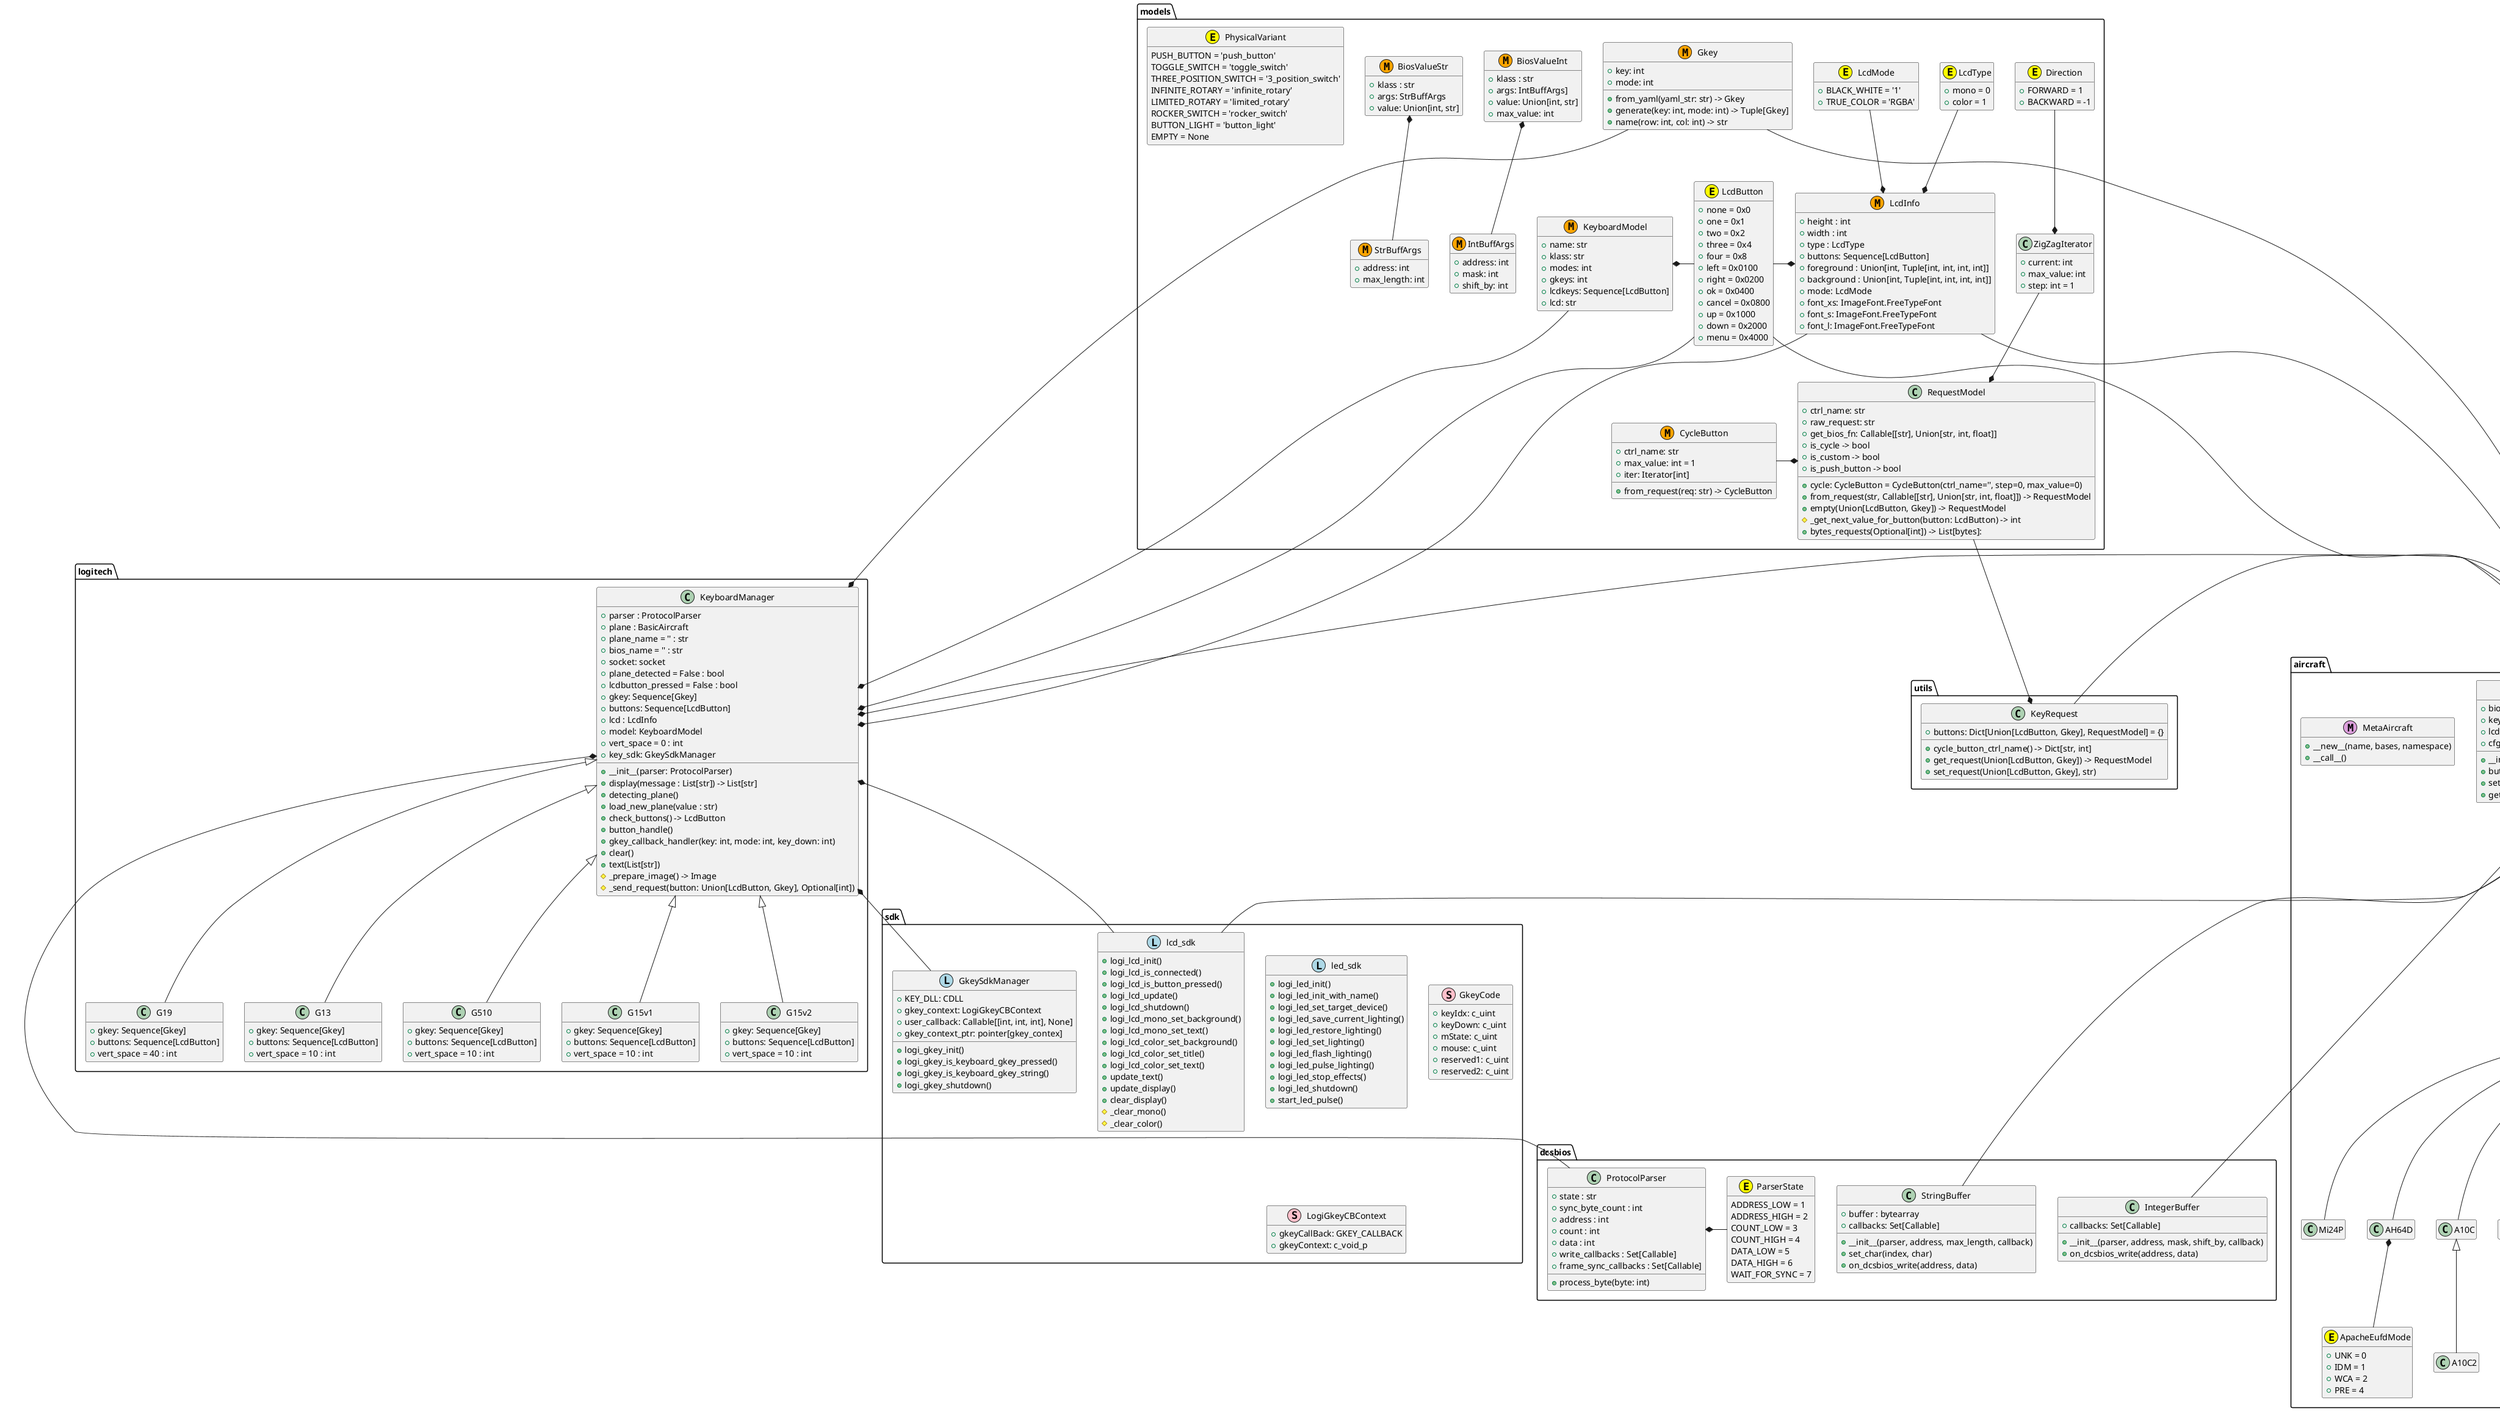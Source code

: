 @startuml
hide empty members

package dcsbios {
    class ProtocolParser {
        + state : str
        + sync_byte_count : int
        + address : int
        + count : int
        + data : int
        + write_callbacks : Set[Callable]
        + frame_sync_callbacks : Set[Callable]
        + process_byte(byte: int)
    }
    class StringBuffer {
        + buffer : bytearray
        + callbacks: Set[Callable]
        + __init__(parser, address, max_length, callback)
        + set_char(index, char)
        + on_dcsbios_write(address, data)
    }
    class IntegerBuffer {
        + callbacks: Set[Callable]
        + __init__(parser, address, mask, shift_by, callback)
        + on_dcsbios_write(address, data)
    }
    class ParserState <<(E,yellow)>> {
        ADDRESS_LOW = 1
        ADDRESS_HIGH = 2
        COUNT_LOW = 3
        COUNT_HIGH = 4
        DATA_LOW = 5
        DATA_HIGH = 6
        WAIT_FOR_SYNC = 7
    }
    ProtocolParser *- ParserState
}

package logitech {
    KeyboardManager <|-- G13
    KeyboardManager <|-- G510
    KeyboardManager <|-- G15v1
    KeyboardManager <|-- G15v2
    KeyboardManager <|-- G19

    class KeyboardManager {
        + parser : ProtocolParser
        + plane : BasicAircraft
        + plane_name = '' : str
        + bios_name = '' : str
        + socket: socket
        + plane_detected = False : bool
        + lcdbutton_pressed = False : bool
        + gkey: Sequence[Gkey]
        + buttons: Sequence[LcdButton]
        + lcd : LcdInfo
        + model: KeyboardModel
        + vert_space = 0 : int
        + __init__(parser: ProtocolParser)
        + display(message : List[str]) -> List[str]
        + detecting_plane()
        + load_new_plane(value : str)
        + check_buttons() -> LcdButton
        + button_handle()
        + key_sdk: GkeySdkManager
        + gkey_callback_handler(key: int, mode: int, key_down: int)
        + clear()
        + text(List[str])
        # _prepare_image() -> Image
        # _send_request(button: Union[LcdButton, Gkey], Optional[int])
    }
    class G13 {
        + gkey: Sequence[Gkey]
        + buttons: Sequence[LcdButton]
        + vert_space = 10 : int
    }
    class G510 {
        + gkey: Sequence[Gkey]
        + buttons: Sequence[LcdButton]
        + vert_space = 10 : int
    }
    class G15v1 {
        + gkey: Sequence[Gkey]
        + buttons: Sequence[LcdButton]
        + vert_space = 10 : int
    }
    class G15v2 {
        + gkey: Sequence[Gkey]
        + buttons: Sequence[LcdButton]
        + vert_space = 10 : int
    }
    class G19 {
        + gkey: Sequence[Gkey]
        + buttons: Sequence[LcdButton]
        + vert_space = 40 : int
    }
}

package aircraft {
    BasicAircraft <|-- AdvancedAircraft
    AdvancedAircraft <|-- FA18Chornet
    AdvancedAircraft <|-- F16C50
    AdvancedAircraft <|-- F15ESE
    AdvancedAircraft <|-- Ka50
    Ka50 <|-- Ka503
    AdvancedAircraft <|-- Mi8MT
    AdvancedAircraft <|-- Mi24P
    AdvancedAircraft <|-- AH64D
    AdvancedAircraft <|-- A10C
    A10C <|-- A10C2
    AdvancedAircraft <|-- F14B
    F14B <|-- F14A135GR
    AdvancedAircraft <|-- AV8BNA
    AH64D *-- ApacheEufdMode

    class MetaAircraft <<(M,plum)>> {
        + __new__(name, bases, namespace)
        + __call__()
    }
    class BasicAircraft {
        + bios_data : Dict[str, BiosValue]
        + key_req: KeyRequest
        + lcd : LcdInfo
        + cfg: Dict[str, Union[str, int]]
        + __init__(lcd_type: LcdInfo)
        + button_request(button: Union[LcdButton, Gkey]) -> RequestModel
        + set_bios(selector: str, value: Union[str, int])
        + get_bios(selector: str) -> Union[str, int]
    }
    class AdvancedAircraft {
        # _debug_img : Iterator[int]
        + prepare_image() -> Image
        + {abstract} draw_for_lcd_mono(img: Image)
        + {abstract} draw_for_lcd_color(img: Image)
    }
    class ApacheEufdMode <<(E,yellow)>> {
        + UNK = 0
        + IDM = 1
        + WCA = 2
        + PRE = 4
    }
}

package utils {
    class KeyRequest {
        + buttons: Dict[Union[LcdButton, Gkey], RequestModel] = {}
        + cycle_button_ctrl_name() -> Dict[str, int]
        + get_request(Union[LcdButton, Gkey]) -> RequestModel
        + set_request(Union[LcdButton, Gkey], str)
    }
    KeyRequest -* BasicAircraft
}

package models {
    class Direction <<(E,yellow)>> {
        + FORWARD = 1
        + BACKWARD = -1
    }
    class ZigZagIterator {
        + current: int
        + max_value: int
        + step: int = 1
    }
    class CycleButton <<(M,orange)>> {
        + ctrl_name: str
        + max_value: int = 1
        + iter: Iterator[int]
        + from_request(req: str) -> CycleButton
    }
    class LcdInfo <<(M,orange)>> {
        + height : int
        + width : int
        + type : LcdType
        + buttons: Sequence[LcdButton]
        + foreground : Union[int, Tuple[int, int, int, int]]
        + background : Union[int, Tuple[int, int, int, int]]
        + mode: LcdMode
        + font_xs: ImageFont.FreeTypeFont
        + font_s: ImageFont.FreeTypeFont
        + font_l: ImageFont.FreeTypeFont
    }
    class LcdMode <<(E,yellow)>> {
        + BLACK_WHITE = '1'
        + TRUE_COLOR = 'RGBA'
    }
    class LcdType <<(E,yellow)>> {
        + mono = 0
        + color = 1
    }
    class Gkey <<(M,orange)>> {
        + key: int
        + mode: int
        + from_yaml(yaml_str: str) -> Gkey
        + generate(key: int, mode: int) -> Tuple[Gkey]
        + name(row: int, col: int) -> str
    }
    class LcdButton <<(E,yellow)>> {
        + none = 0x0
        + one = 0x1
        + two = 0x2
        + three = 0x4
        + four = 0x8
        + left = 0x0100
        + right = 0x0200
        + ok = 0x0400
        + cancel = 0x0800
        + up = 0x1000
        + down = 0x2000
        + menu = 0x4000
    }
    class IntBuffArgs <<(M,orange)>> {
        + address: int
        + mask: int
        + shift_by: int
    }
    class StrBuffArgs <<(M,orange)>> {
        + address: int
        + max_length: int
    }
    class BiosValueInt <<(M,orange)>> {
        + klass : str
        + args: IntBuffArgs]
        + value: Union[int, str]
        + max_value: int
    }
    class BiosValueStr <<(M,orange)>> {
        + klass : str
        + args: StrBuffArgs
        + value: Union[int, str]
    }
    class KeyboardModel <<(M,orange)>> {
        + name: str
        + klass: str
        + modes: int
        + gkeys: int
        + lcdkeys: Sequence[LcdButton]
        + lcd: str
    }
    class PhysicalVariant <<(E,yellow)>> {
        PUSH_BUTTON = 'push_button'
        TOGGLE_SWITCH = 'toggle_switch'
        THREE_POSITION_SWITCH = '3_position_switch'
        INFINITE_ROTARY = 'infinite_rotary'
        LIMITED_ROTARY = 'limited_rotary'
        ROCKER_SWITCH = 'rocker_switch'
        BUTTON_LIGHT = 'button_light'
        EMPTY = None
    }
    class RequestModel{
        + ctrl_name: str
        + raw_request: str
        + get_bios_fn: Callable[[str], Union[str, int, float]]
        + cycle: CycleButton = CycleButton(ctrl_name='', step=0, max_value=0)
        + from_request(str, Callable[[str], Union[str, int, float]]) -> RequestModel
        + empty(Union[LcdButton, Gkey]) -> RequestModel
        + is_cycle -> bool
        + is_custom -> bool
        + is_push_button -> bool
        # _get_next_value_for_button(button: LcdButton) -> int
        + bytes_requests(Optional[int]) -> List[bytes]:
    }

BiosValueInt *-- IntBuffArgs
BiosValueStr *-- StrBuffArgs

LcdType --* LcdInfo
LcdMode --* LcdInfo
LcdButton -* LcdInfo
LcdButton -* BasicAircraft
LcdButton -* KeyboardModel
LcdButton -* KeyboardManager
Gkey --* BasicAircraft
Gkey --* KeyboardManager
Direction --* ZigZagIterator
ZigZagIterator --* RequestModel
KeyboardModel -* KeyboardManager
RequestModel --* KeyRequest
CycleButton -* RequestModel
}
package sdk{
    class lcd_sdk <<(L,lightblue)>> {
        + logi_lcd_init()
        + logi_lcd_is_connected()
        + logi_lcd_is_button_pressed()
        + logi_lcd_update()
        + logi_lcd_shutdown()
        + logi_lcd_mono_set_background()
        + logi_lcd_mono_set_text()
        + logi_lcd_color_set_background()
        + logi_lcd_color_set_title()
        + logi_lcd_color_set_text()
        + update_text()
        + update_display()
        + clear_display()
        # _clear_mono()
        # _clear_color()
    }
    class led_sdk <<(L,lightblue)>> {
        + logi_led_init()
        + logi_led_init_with_name()
        + logi_led_set_target_device()
        + logi_led_save_current_lighting()
        + logi_led_restore_lighting()
        + logi_led_set_lighting()
        + logi_led_flash_lighting()
        + logi_led_pulse_lighting()
        + logi_led_stop_effects()
        + logi_led_shutdown()
        + start_led_pulse()
    }
    class GkeySdkManager <<(L,lightblue)>> {
        + KEY_DLL: CDLL
        + gkey_context: LogiGkeyCBContext
        + user_callback: Callable[[int, int, int], None]
        + gkey_context_ptr: pointer[gkey_contex]
        + logi_gkey_init()
        + logi_gkey_is_keyboard_gkey_pressed()
        + logi_gkey_is_keyboard_gkey_string()
        + logi_gkey_shutdown()
    }
    class GkeyCode <<(S,pink)>> {
        + keyIdx: c_uint
        + keyDown: c_uint
        + mState: c_uint
        + mouse: c_uint
        + reserved1: c_uint
        + reserved2: c_uint
    }
    class LogiGkeyCBContext <<(S,pink)>> {
        + gkeyCallBack: GKEY_CALLBACK
        + gkeyContext: c_void_p
    }
}

KeyboardManager *- BasicAircraft
LcdInfo -* KeyboardManager
KeyboardManager *--- ProtocolParser
KeyboardManager *-- lcd_sdk
KeyboardManager *-- GkeySdkManager

LcdInfo --* BasicAircraft
BasicAircraft *-- StringBuffer
BasicAircraft *--- IntegerBuffer
BasicAircraft *-- lcd_sdk
@enduml

